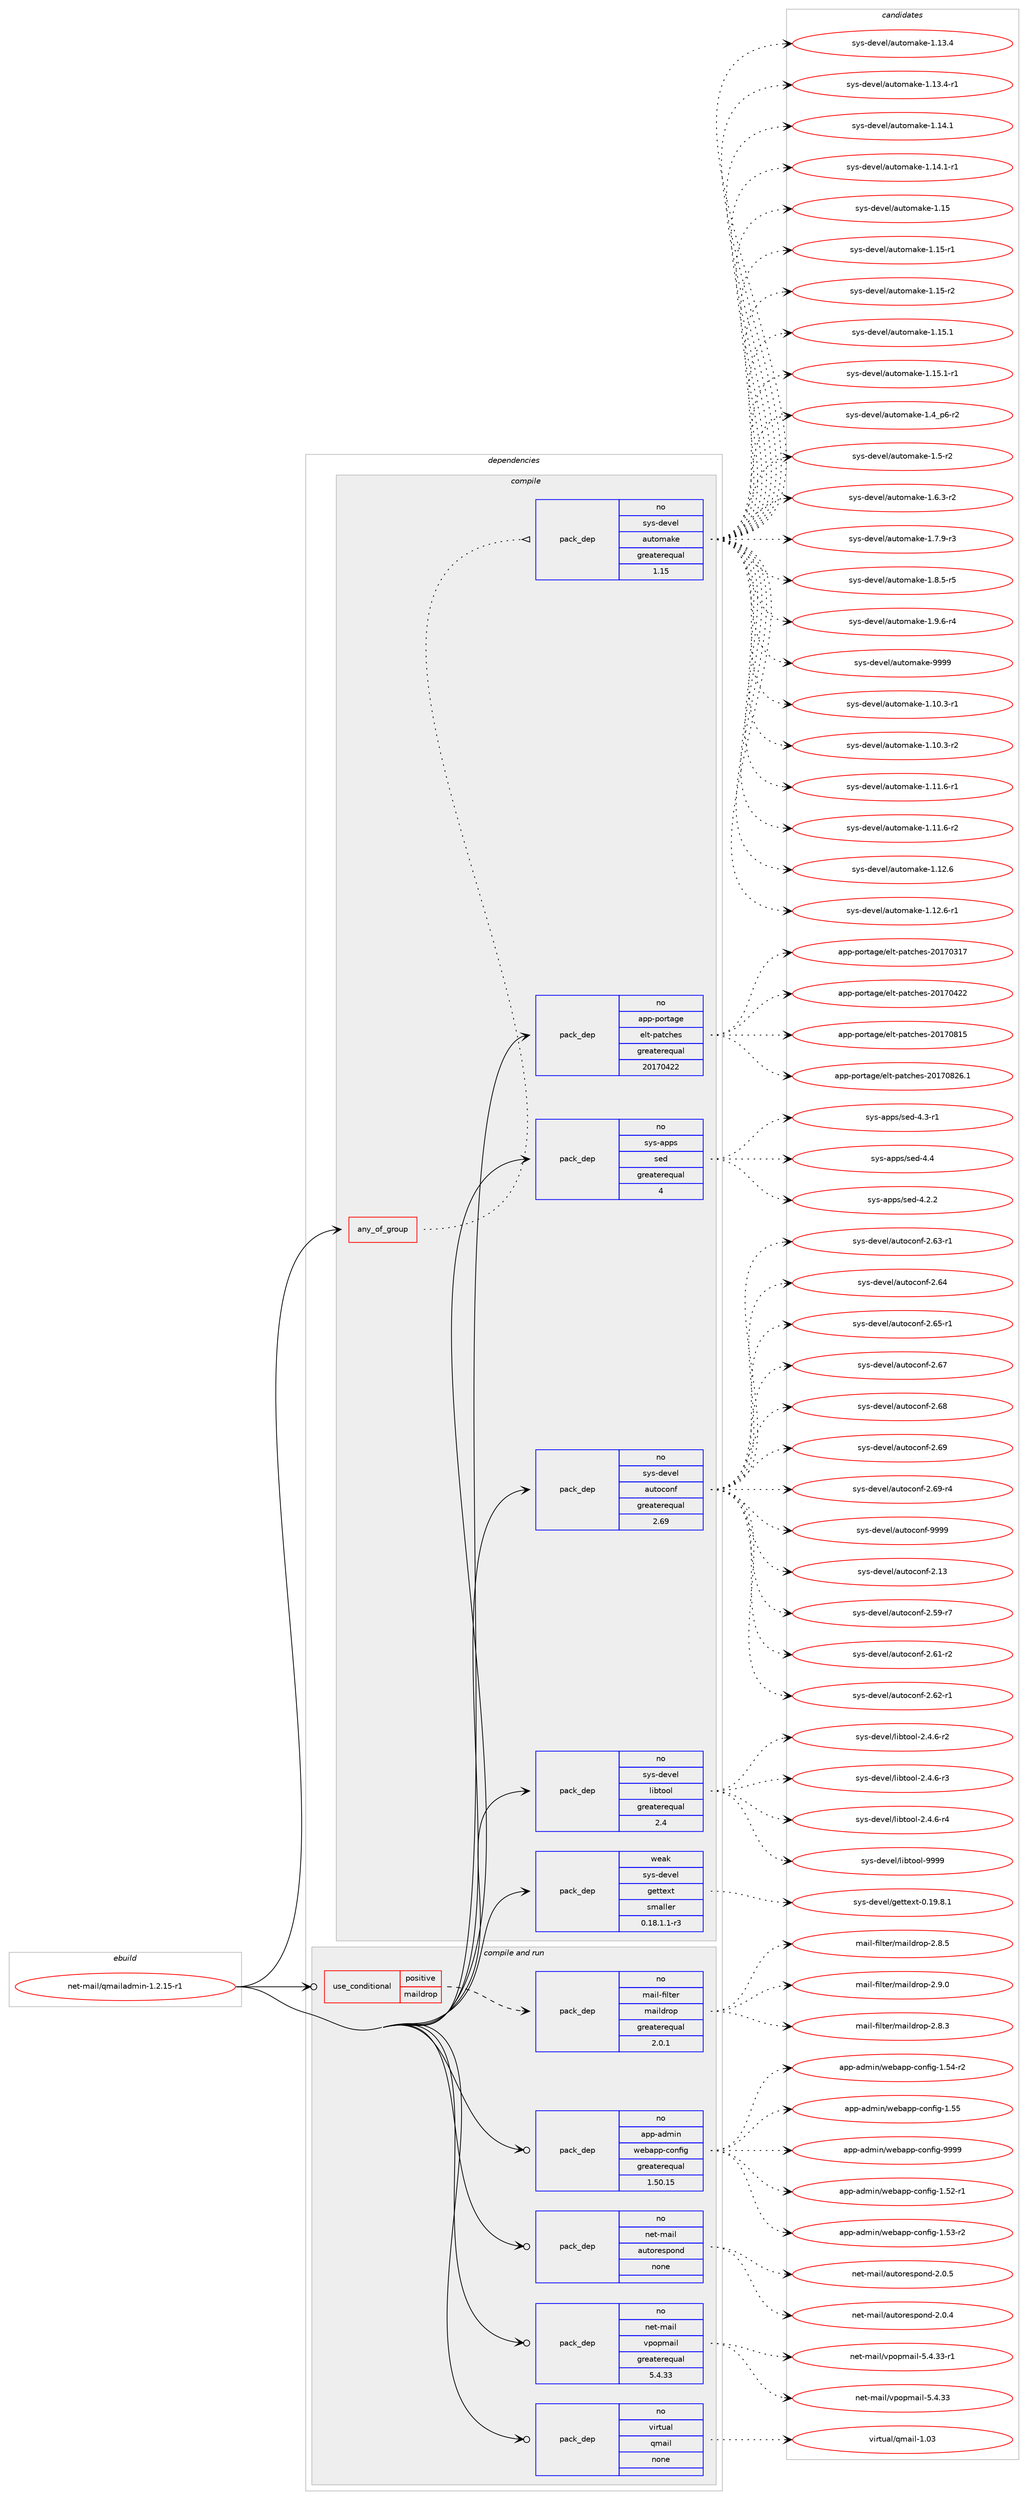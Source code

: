 digraph prolog {

# *************
# Graph options
# *************

newrank=true;
concentrate=true;
compound=true;
graph [rankdir=LR,fontname=Helvetica,fontsize=10,ranksep=1.5];#, ranksep=2.5, nodesep=0.2];
edge  [arrowhead=vee];
node  [fontname=Helvetica,fontsize=10];

# **********
# The ebuild
# **********

subgraph cluster_leftcol {
color=gray;
rank=same;
label=<<i>ebuild</i>>;
id [label="net-mail/qmailadmin-1.2.15-r1", color=red, width=4, href="../net-mail/qmailadmin-1.2.15-r1.svg"];
}

# ****************
# The dependencies
# ****************

subgraph cluster_midcol {
color=gray;
label=<<i>dependencies</i>>;
subgraph cluster_compile {
fillcolor="#eeeeee";
style=filled;
label=<<i>compile</i>>;
subgraph any6931 {
dependency422451 [label=<<TABLE BORDER="0" CELLBORDER="1" CELLSPACING="0" CELLPADDING="4"><TR><TD CELLPADDING="10">any_of_group</TD></TR></TABLE>>, shape=none, color=red];subgraph pack310730 {
dependency422452 [label=<<TABLE BORDER="0" CELLBORDER="1" CELLSPACING="0" CELLPADDING="4" WIDTH="220"><TR><TD ROWSPAN="6" CELLPADDING="30">pack_dep</TD></TR><TR><TD WIDTH="110">no</TD></TR><TR><TD>sys-devel</TD></TR><TR><TD>automake</TD></TR><TR><TD>greaterequal</TD></TR><TR><TD>1.15</TD></TR></TABLE>>, shape=none, color=blue];
}
dependency422451:e -> dependency422452:w [weight=20,style="dotted",arrowhead="oinv"];
}
id:e -> dependency422451:w [weight=20,style="solid",arrowhead="vee"];
subgraph pack310731 {
dependency422453 [label=<<TABLE BORDER="0" CELLBORDER="1" CELLSPACING="0" CELLPADDING="4" WIDTH="220"><TR><TD ROWSPAN="6" CELLPADDING="30">pack_dep</TD></TR><TR><TD WIDTH="110">no</TD></TR><TR><TD>app-portage</TD></TR><TR><TD>elt-patches</TD></TR><TR><TD>greaterequal</TD></TR><TR><TD>20170422</TD></TR></TABLE>>, shape=none, color=blue];
}
id:e -> dependency422453:w [weight=20,style="solid",arrowhead="vee"];
subgraph pack310732 {
dependency422454 [label=<<TABLE BORDER="0" CELLBORDER="1" CELLSPACING="0" CELLPADDING="4" WIDTH="220"><TR><TD ROWSPAN="6" CELLPADDING="30">pack_dep</TD></TR><TR><TD WIDTH="110">no</TD></TR><TR><TD>sys-apps</TD></TR><TR><TD>sed</TD></TR><TR><TD>greaterequal</TD></TR><TR><TD>4</TD></TR></TABLE>>, shape=none, color=blue];
}
id:e -> dependency422454:w [weight=20,style="solid",arrowhead="vee"];
subgraph pack310733 {
dependency422455 [label=<<TABLE BORDER="0" CELLBORDER="1" CELLSPACING="0" CELLPADDING="4" WIDTH="220"><TR><TD ROWSPAN="6" CELLPADDING="30">pack_dep</TD></TR><TR><TD WIDTH="110">no</TD></TR><TR><TD>sys-devel</TD></TR><TR><TD>autoconf</TD></TR><TR><TD>greaterequal</TD></TR><TR><TD>2.69</TD></TR></TABLE>>, shape=none, color=blue];
}
id:e -> dependency422455:w [weight=20,style="solid",arrowhead="vee"];
subgraph pack310734 {
dependency422456 [label=<<TABLE BORDER="0" CELLBORDER="1" CELLSPACING="0" CELLPADDING="4" WIDTH="220"><TR><TD ROWSPAN="6" CELLPADDING="30">pack_dep</TD></TR><TR><TD WIDTH="110">no</TD></TR><TR><TD>sys-devel</TD></TR><TR><TD>libtool</TD></TR><TR><TD>greaterequal</TD></TR><TR><TD>2.4</TD></TR></TABLE>>, shape=none, color=blue];
}
id:e -> dependency422456:w [weight=20,style="solid",arrowhead="vee"];
subgraph pack310735 {
dependency422457 [label=<<TABLE BORDER="0" CELLBORDER="1" CELLSPACING="0" CELLPADDING="4" WIDTH="220"><TR><TD ROWSPAN="6" CELLPADDING="30">pack_dep</TD></TR><TR><TD WIDTH="110">weak</TD></TR><TR><TD>sys-devel</TD></TR><TR><TD>gettext</TD></TR><TR><TD>smaller</TD></TR><TR><TD>0.18.1.1-r3</TD></TR></TABLE>>, shape=none, color=blue];
}
id:e -> dependency422457:w [weight=20,style="solid",arrowhead="vee"];
}
subgraph cluster_compileandrun {
fillcolor="#eeeeee";
style=filled;
label=<<i>compile and run</i>>;
subgraph cond104598 {
dependency422458 [label=<<TABLE BORDER="0" CELLBORDER="1" CELLSPACING="0" CELLPADDING="4"><TR><TD ROWSPAN="3" CELLPADDING="10">use_conditional</TD></TR><TR><TD>positive</TD></TR><TR><TD>maildrop</TD></TR></TABLE>>, shape=none, color=red];
subgraph pack310736 {
dependency422459 [label=<<TABLE BORDER="0" CELLBORDER="1" CELLSPACING="0" CELLPADDING="4" WIDTH="220"><TR><TD ROWSPAN="6" CELLPADDING="30">pack_dep</TD></TR><TR><TD WIDTH="110">no</TD></TR><TR><TD>mail-filter</TD></TR><TR><TD>maildrop</TD></TR><TR><TD>greaterequal</TD></TR><TR><TD>2.0.1</TD></TR></TABLE>>, shape=none, color=blue];
}
dependency422458:e -> dependency422459:w [weight=20,style="dashed",arrowhead="vee"];
}
id:e -> dependency422458:w [weight=20,style="solid",arrowhead="odotvee"];
subgraph pack310737 {
dependency422460 [label=<<TABLE BORDER="0" CELLBORDER="1" CELLSPACING="0" CELLPADDING="4" WIDTH="220"><TR><TD ROWSPAN="6" CELLPADDING="30">pack_dep</TD></TR><TR><TD WIDTH="110">no</TD></TR><TR><TD>app-admin</TD></TR><TR><TD>webapp-config</TD></TR><TR><TD>greaterequal</TD></TR><TR><TD>1.50.15</TD></TR></TABLE>>, shape=none, color=blue];
}
id:e -> dependency422460:w [weight=20,style="solid",arrowhead="odotvee"];
subgraph pack310738 {
dependency422461 [label=<<TABLE BORDER="0" CELLBORDER="1" CELLSPACING="0" CELLPADDING="4" WIDTH="220"><TR><TD ROWSPAN="6" CELLPADDING="30">pack_dep</TD></TR><TR><TD WIDTH="110">no</TD></TR><TR><TD>net-mail</TD></TR><TR><TD>autorespond</TD></TR><TR><TD>none</TD></TR><TR><TD></TD></TR></TABLE>>, shape=none, color=blue];
}
id:e -> dependency422461:w [weight=20,style="solid",arrowhead="odotvee"];
subgraph pack310739 {
dependency422462 [label=<<TABLE BORDER="0" CELLBORDER="1" CELLSPACING="0" CELLPADDING="4" WIDTH="220"><TR><TD ROWSPAN="6" CELLPADDING="30">pack_dep</TD></TR><TR><TD WIDTH="110">no</TD></TR><TR><TD>net-mail</TD></TR><TR><TD>vpopmail</TD></TR><TR><TD>greaterequal</TD></TR><TR><TD>5.4.33</TD></TR></TABLE>>, shape=none, color=blue];
}
id:e -> dependency422462:w [weight=20,style="solid",arrowhead="odotvee"];
subgraph pack310740 {
dependency422463 [label=<<TABLE BORDER="0" CELLBORDER="1" CELLSPACING="0" CELLPADDING="4" WIDTH="220"><TR><TD ROWSPAN="6" CELLPADDING="30">pack_dep</TD></TR><TR><TD WIDTH="110">no</TD></TR><TR><TD>virtual</TD></TR><TR><TD>qmail</TD></TR><TR><TD>none</TD></TR><TR><TD></TD></TR></TABLE>>, shape=none, color=blue];
}
id:e -> dependency422463:w [weight=20,style="solid",arrowhead="odotvee"];
}
subgraph cluster_run {
fillcolor="#eeeeee";
style=filled;
label=<<i>run</i>>;
}
}

# **************
# The candidates
# **************

subgraph cluster_choices {
rank=same;
color=gray;
label=<<i>candidates</i>>;

subgraph choice310730 {
color=black;
nodesep=1;
choice11512111545100101118101108479711711611110997107101454946494846514511449 [label="sys-devel/automake-1.10.3-r1", color=red, width=4,href="../sys-devel/automake-1.10.3-r1.svg"];
choice11512111545100101118101108479711711611110997107101454946494846514511450 [label="sys-devel/automake-1.10.3-r2", color=red, width=4,href="../sys-devel/automake-1.10.3-r2.svg"];
choice11512111545100101118101108479711711611110997107101454946494946544511449 [label="sys-devel/automake-1.11.6-r1", color=red, width=4,href="../sys-devel/automake-1.11.6-r1.svg"];
choice11512111545100101118101108479711711611110997107101454946494946544511450 [label="sys-devel/automake-1.11.6-r2", color=red, width=4,href="../sys-devel/automake-1.11.6-r2.svg"];
choice1151211154510010111810110847971171161111099710710145494649504654 [label="sys-devel/automake-1.12.6", color=red, width=4,href="../sys-devel/automake-1.12.6.svg"];
choice11512111545100101118101108479711711611110997107101454946495046544511449 [label="sys-devel/automake-1.12.6-r1", color=red, width=4,href="../sys-devel/automake-1.12.6-r1.svg"];
choice1151211154510010111810110847971171161111099710710145494649514652 [label="sys-devel/automake-1.13.4", color=red, width=4,href="../sys-devel/automake-1.13.4.svg"];
choice11512111545100101118101108479711711611110997107101454946495146524511449 [label="sys-devel/automake-1.13.4-r1", color=red, width=4,href="../sys-devel/automake-1.13.4-r1.svg"];
choice1151211154510010111810110847971171161111099710710145494649524649 [label="sys-devel/automake-1.14.1", color=red, width=4,href="../sys-devel/automake-1.14.1.svg"];
choice11512111545100101118101108479711711611110997107101454946495246494511449 [label="sys-devel/automake-1.14.1-r1", color=red, width=4,href="../sys-devel/automake-1.14.1-r1.svg"];
choice115121115451001011181011084797117116111109971071014549464953 [label="sys-devel/automake-1.15", color=red, width=4,href="../sys-devel/automake-1.15.svg"];
choice1151211154510010111810110847971171161111099710710145494649534511449 [label="sys-devel/automake-1.15-r1", color=red, width=4,href="../sys-devel/automake-1.15-r1.svg"];
choice1151211154510010111810110847971171161111099710710145494649534511450 [label="sys-devel/automake-1.15-r2", color=red, width=4,href="../sys-devel/automake-1.15-r2.svg"];
choice1151211154510010111810110847971171161111099710710145494649534649 [label="sys-devel/automake-1.15.1", color=red, width=4,href="../sys-devel/automake-1.15.1.svg"];
choice11512111545100101118101108479711711611110997107101454946495346494511449 [label="sys-devel/automake-1.15.1-r1", color=red, width=4,href="../sys-devel/automake-1.15.1-r1.svg"];
choice115121115451001011181011084797117116111109971071014549465295112544511450 [label="sys-devel/automake-1.4_p6-r2", color=red, width=4,href="../sys-devel/automake-1.4_p6-r2.svg"];
choice11512111545100101118101108479711711611110997107101454946534511450 [label="sys-devel/automake-1.5-r2", color=red, width=4,href="../sys-devel/automake-1.5-r2.svg"];
choice115121115451001011181011084797117116111109971071014549465446514511450 [label="sys-devel/automake-1.6.3-r2", color=red, width=4,href="../sys-devel/automake-1.6.3-r2.svg"];
choice115121115451001011181011084797117116111109971071014549465546574511451 [label="sys-devel/automake-1.7.9-r3", color=red, width=4,href="../sys-devel/automake-1.7.9-r3.svg"];
choice115121115451001011181011084797117116111109971071014549465646534511453 [label="sys-devel/automake-1.8.5-r5", color=red, width=4,href="../sys-devel/automake-1.8.5-r5.svg"];
choice115121115451001011181011084797117116111109971071014549465746544511452 [label="sys-devel/automake-1.9.6-r4", color=red, width=4,href="../sys-devel/automake-1.9.6-r4.svg"];
choice115121115451001011181011084797117116111109971071014557575757 [label="sys-devel/automake-9999", color=red, width=4,href="../sys-devel/automake-9999.svg"];
dependency422452:e -> choice11512111545100101118101108479711711611110997107101454946494846514511449:w [style=dotted,weight="100"];
dependency422452:e -> choice11512111545100101118101108479711711611110997107101454946494846514511450:w [style=dotted,weight="100"];
dependency422452:e -> choice11512111545100101118101108479711711611110997107101454946494946544511449:w [style=dotted,weight="100"];
dependency422452:e -> choice11512111545100101118101108479711711611110997107101454946494946544511450:w [style=dotted,weight="100"];
dependency422452:e -> choice1151211154510010111810110847971171161111099710710145494649504654:w [style=dotted,weight="100"];
dependency422452:e -> choice11512111545100101118101108479711711611110997107101454946495046544511449:w [style=dotted,weight="100"];
dependency422452:e -> choice1151211154510010111810110847971171161111099710710145494649514652:w [style=dotted,weight="100"];
dependency422452:e -> choice11512111545100101118101108479711711611110997107101454946495146524511449:w [style=dotted,weight="100"];
dependency422452:e -> choice1151211154510010111810110847971171161111099710710145494649524649:w [style=dotted,weight="100"];
dependency422452:e -> choice11512111545100101118101108479711711611110997107101454946495246494511449:w [style=dotted,weight="100"];
dependency422452:e -> choice115121115451001011181011084797117116111109971071014549464953:w [style=dotted,weight="100"];
dependency422452:e -> choice1151211154510010111810110847971171161111099710710145494649534511449:w [style=dotted,weight="100"];
dependency422452:e -> choice1151211154510010111810110847971171161111099710710145494649534511450:w [style=dotted,weight="100"];
dependency422452:e -> choice1151211154510010111810110847971171161111099710710145494649534649:w [style=dotted,weight="100"];
dependency422452:e -> choice11512111545100101118101108479711711611110997107101454946495346494511449:w [style=dotted,weight="100"];
dependency422452:e -> choice115121115451001011181011084797117116111109971071014549465295112544511450:w [style=dotted,weight="100"];
dependency422452:e -> choice11512111545100101118101108479711711611110997107101454946534511450:w [style=dotted,weight="100"];
dependency422452:e -> choice115121115451001011181011084797117116111109971071014549465446514511450:w [style=dotted,weight="100"];
dependency422452:e -> choice115121115451001011181011084797117116111109971071014549465546574511451:w [style=dotted,weight="100"];
dependency422452:e -> choice115121115451001011181011084797117116111109971071014549465646534511453:w [style=dotted,weight="100"];
dependency422452:e -> choice115121115451001011181011084797117116111109971071014549465746544511452:w [style=dotted,weight="100"];
dependency422452:e -> choice115121115451001011181011084797117116111109971071014557575757:w [style=dotted,weight="100"];
}
subgraph choice310731 {
color=black;
nodesep=1;
choice97112112451121111141169710310147101108116451129711699104101115455048495548514955 [label="app-portage/elt-patches-20170317", color=red, width=4,href="../app-portage/elt-patches-20170317.svg"];
choice97112112451121111141169710310147101108116451129711699104101115455048495548525050 [label="app-portage/elt-patches-20170422", color=red, width=4,href="../app-portage/elt-patches-20170422.svg"];
choice97112112451121111141169710310147101108116451129711699104101115455048495548564953 [label="app-portage/elt-patches-20170815", color=red, width=4,href="../app-portage/elt-patches-20170815.svg"];
choice971121124511211111411697103101471011081164511297116991041011154550484955485650544649 [label="app-portage/elt-patches-20170826.1", color=red, width=4,href="../app-portage/elt-patches-20170826.1.svg"];
dependency422453:e -> choice97112112451121111141169710310147101108116451129711699104101115455048495548514955:w [style=dotted,weight="100"];
dependency422453:e -> choice97112112451121111141169710310147101108116451129711699104101115455048495548525050:w [style=dotted,weight="100"];
dependency422453:e -> choice97112112451121111141169710310147101108116451129711699104101115455048495548564953:w [style=dotted,weight="100"];
dependency422453:e -> choice971121124511211111411697103101471011081164511297116991041011154550484955485650544649:w [style=dotted,weight="100"];
}
subgraph choice310732 {
color=black;
nodesep=1;
choice115121115459711211211547115101100455246504650 [label="sys-apps/sed-4.2.2", color=red, width=4,href="../sys-apps/sed-4.2.2.svg"];
choice115121115459711211211547115101100455246514511449 [label="sys-apps/sed-4.3-r1", color=red, width=4,href="../sys-apps/sed-4.3-r1.svg"];
choice11512111545971121121154711510110045524652 [label="sys-apps/sed-4.4", color=red, width=4,href="../sys-apps/sed-4.4.svg"];
dependency422454:e -> choice115121115459711211211547115101100455246504650:w [style=dotted,weight="100"];
dependency422454:e -> choice115121115459711211211547115101100455246514511449:w [style=dotted,weight="100"];
dependency422454:e -> choice11512111545971121121154711510110045524652:w [style=dotted,weight="100"];
}
subgraph choice310733 {
color=black;
nodesep=1;
choice115121115451001011181011084797117116111991111101024550464951 [label="sys-devel/autoconf-2.13", color=red, width=4,href="../sys-devel/autoconf-2.13.svg"];
choice1151211154510010111810110847971171161119911111010245504653574511455 [label="sys-devel/autoconf-2.59-r7", color=red, width=4,href="../sys-devel/autoconf-2.59-r7.svg"];
choice1151211154510010111810110847971171161119911111010245504654494511450 [label="sys-devel/autoconf-2.61-r2", color=red, width=4,href="../sys-devel/autoconf-2.61-r2.svg"];
choice1151211154510010111810110847971171161119911111010245504654504511449 [label="sys-devel/autoconf-2.62-r1", color=red, width=4,href="../sys-devel/autoconf-2.62-r1.svg"];
choice1151211154510010111810110847971171161119911111010245504654514511449 [label="sys-devel/autoconf-2.63-r1", color=red, width=4,href="../sys-devel/autoconf-2.63-r1.svg"];
choice115121115451001011181011084797117116111991111101024550465452 [label="sys-devel/autoconf-2.64", color=red, width=4,href="../sys-devel/autoconf-2.64.svg"];
choice1151211154510010111810110847971171161119911111010245504654534511449 [label="sys-devel/autoconf-2.65-r1", color=red, width=4,href="../sys-devel/autoconf-2.65-r1.svg"];
choice115121115451001011181011084797117116111991111101024550465455 [label="sys-devel/autoconf-2.67", color=red, width=4,href="../sys-devel/autoconf-2.67.svg"];
choice115121115451001011181011084797117116111991111101024550465456 [label="sys-devel/autoconf-2.68", color=red, width=4,href="../sys-devel/autoconf-2.68.svg"];
choice115121115451001011181011084797117116111991111101024550465457 [label="sys-devel/autoconf-2.69", color=red, width=4,href="../sys-devel/autoconf-2.69.svg"];
choice1151211154510010111810110847971171161119911111010245504654574511452 [label="sys-devel/autoconf-2.69-r4", color=red, width=4,href="../sys-devel/autoconf-2.69-r4.svg"];
choice115121115451001011181011084797117116111991111101024557575757 [label="sys-devel/autoconf-9999", color=red, width=4,href="../sys-devel/autoconf-9999.svg"];
dependency422455:e -> choice115121115451001011181011084797117116111991111101024550464951:w [style=dotted,weight="100"];
dependency422455:e -> choice1151211154510010111810110847971171161119911111010245504653574511455:w [style=dotted,weight="100"];
dependency422455:e -> choice1151211154510010111810110847971171161119911111010245504654494511450:w [style=dotted,weight="100"];
dependency422455:e -> choice1151211154510010111810110847971171161119911111010245504654504511449:w [style=dotted,weight="100"];
dependency422455:e -> choice1151211154510010111810110847971171161119911111010245504654514511449:w [style=dotted,weight="100"];
dependency422455:e -> choice115121115451001011181011084797117116111991111101024550465452:w [style=dotted,weight="100"];
dependency422455:e -> choice1151211154510010111810110847971171161119911111010245504654534511449:w [style=dotted,weight="100"];
dependency422455:e -> choice115121115451001011181011084797117116111991111101024550465455:w [style=dotted,weight="100"];
dependency422455:e -> choice115121115451001011181011084797117116111991111101024550465456:w [style=dotted,weight="100"];
dependency422455:e -> choice115121115451001011181011084797117116111991111101024550465457:w [style=dotted,weight="100"];
dependency422455:e -> choice1151211154510010111810110847971171161119911111010245504654574511452:w [style=dotted,weight="100"];
dependency422455:e -> choice115121115451001011181011084797117116111991111101024557575757:w [style=dotted,weight="100"];
}
subgraph choice310734 {
color=black;
nodesep=1;
choice1151211154510010111810110847108105981161111111084550465246544511450 [label="sys-devel/libtool-2.4.6-r2", color=red, width=4,href="../sys-devel/libtool-2.4.6-r2.svg"];
choice1151211154510010111810110847108105981161111111084550465246544511451 [label="sys-devel/libtool-2.4.6-r3", color=red, width=4,href="../sys-devel/libtool-2.4.6-r3.svg"];
choice1151211154510010111810110847108105981161111111084550465246544511452 [label="sys-devel/libtool-2.4.6-r4", color=red, width=4,href="../sys-devel/libtool-2.4.6-r4.svg"];
choice1151211154510010111810110847108105981161111111084557575757 [label="sys-devel/libtool-9999", color=red, width=4,href="../sys-devel/libtool-9999.svg"];
dependency422456:e -> choice1151211154510010111810110847108105981161111111084550465246544511450:w [style=dotted,weight="100"];
dependency422456:e -> choice1151211154510010111810110847108105981161111111084550465246544511451:w [style=dotted,weight="100"];
dependency422456:e -> choice1151211154510010111810110847108105981161111111084550465246544511452:w [style=dotted,weight="100"];
dependency422456:e -> choice1151211154510010111810110847108105981161111111084557575757:w [style=dotted,weight="100"];
}
subgraph choice310735 {
color=black;
nodesep=1;
choice1151211154510010111810110847103101116116101120116454846495746564649 [label="sys-devel/gettext-0.19.8.1", color=red, width=4,href="../sys-devel/gettext-0.19.8.1.svg"];
dependency422457:e -> choice1151211154510010111810110847103101116116101120116454846495746564649:w [style=dotted,weight="100"];
}
subgraph choice310736 {
color=black;
nodesep=1;
choice10997105108451021051081161011144710997105108100114111112455046564651 [label="mail-filter/maildrop-2.8.3", color=red, width=4,href="../mail-filter/maildrop-2.8.3.svg"];
choice10997105108451021051081161011144710997105108100114111112455046564653 [label="mail-filter/maildrop-2.8.5", color=red, width=4,href="../mail-filter/maildrop-2.8.5.svg"];
choice10997105108451021051081161011144710997105108100114111112455046574648 [label="mail-filter/maildrop-2.9.0", color=red, width=4,href="../mail-filter/maildrop-2.9.0.svg"];
dependency422459:e -> choice10997105108451021051081161011144710997105108100114111112455046564651:w [style=dotted,weight="100"];
dependency422459:e -> choice10997105108451021051081161011144710997105108100114111112455046564653:w [style=dotted,weight="100"];
dependency422459:e -> choice10997105108451021051081161011144710997105108100114111112455046574648:w [style=dotted,weight="100"];
}
subgraph choice310737 {
color=black;
nodesep=1;
choice971121124597100109105110471191019897112112459911111010210510345494653504511449 [label="app-admin/webapp-config-1.52-r1", color=red, width=4,href="../app-admin/webapp-config-1.52-r1.svg"];
choice971121124597100109105110471191019897112112459911111010210510345494653514511450 [label="app-admin/webapp-config-1.53-r2", color=red, width=4,href="../app-admin/webapp-config-1.53-r2.svg"];
choice971121124597100109105110471191019897112112459911111010210510345494653524511450 [label="app-admin/webapp-config-1.54-r2", color=red, width=4,href="../app-admin/webapp-config-1.54-r2.svg"];
choice97112112459710010910511047119101989711211245991111101021051034549465353 [label="app-admin/webapp-config-1.55", color=red, width=4,href="../app-admin/webapp-config-1.55.svg"];
choice97112112459710010910511047119101989711211245991111101021051034557575757 [label="app-admin/webapp-config-9999", color=red, width=4,href="../app-admin/webapp-config-9999.svg"];
dependency422460:e -> choice971121124597100109105110471191019897112112459911111010210510345494653504511449:w [style=dotted,weight="100"];
dependency422460:e -> choice971121124597100109105110471191019897112112459911111010210510345494653514511450:w [style=dotted,weight="100"];
dependency422460:e -> choice971121124597100109105110471191019897112112459911111010210510345494653524511450:w [style=dotted,weight="100"];
dependency422460:e -> choice97112112459710010910511047119101989711211245991111101021051034549465353:w [style=dotted,weight="100"];
dependency422460:e -> choice97112112459710010910511047119101989711211245991111101021051034557575757:w [style=dotted,weight="100"];
}
subgraph choice310738 {
color=black;
nodesep=1;
choice11010111645109971051084797117116111114101115112111110100455046484652 [label="net-mail/autorespond-2.0.4", color=red, width=4,href="../net-mail/autorespond-2.0.4.svg"];
choice11010111645109971051084797117116111114101115112111110100455046484653 [label="net-mail/autorespond-2.0.5", color=red, width=4,href="../net-mail/autorespond-2.0.5.svg"];
dependency422461:e -> choice11010111645109971051084797117116111114101115112111110100455046484652:w [style=dotted,weight="100"];
dependency422461:e -> choice11010111645109971051084797117116111114101115112111110100455046484653:w [style=dotted,weight="100"];
}
subgraph choice310739 {
color=black;
nodesep=1;
choice1101011164510997105108471181121111121099710510845534652465151 [label="net-mail/vpopmail-5.4.33", color=red, width=4,href="../net-mail/vpopmail-5.4.33.svg"];
choice11010111645109971051084711811211111210997105108455346524651514511449 [label="net-mail/vpopmail-5.4.33-r1", color=red, width=4,href="../net-mail/vpopmail-5.4.33-r1.svg"];
dependency422462:e -> choice1101011164510997105108471181121111121099710510845534652465151:w [style=dotted,weight="100"];
dependency422462:e -> choice11010111645109971051084711811211111210997105108455346524651514511449:w [style=dotted,weight="100"];
}
subgraph choice310740 {
color=black;
nodesep=1;
choice1181051141161179710847113109971051084549464851 [label="virtual/qmail-1.03", color=red, width=4,href="../virtual/qmail-1.03.svg"];
dependency422463:e -> choice1181051141161179710847113109971051084549464851:w [style=dotted,weight="100"];
}
}

}
